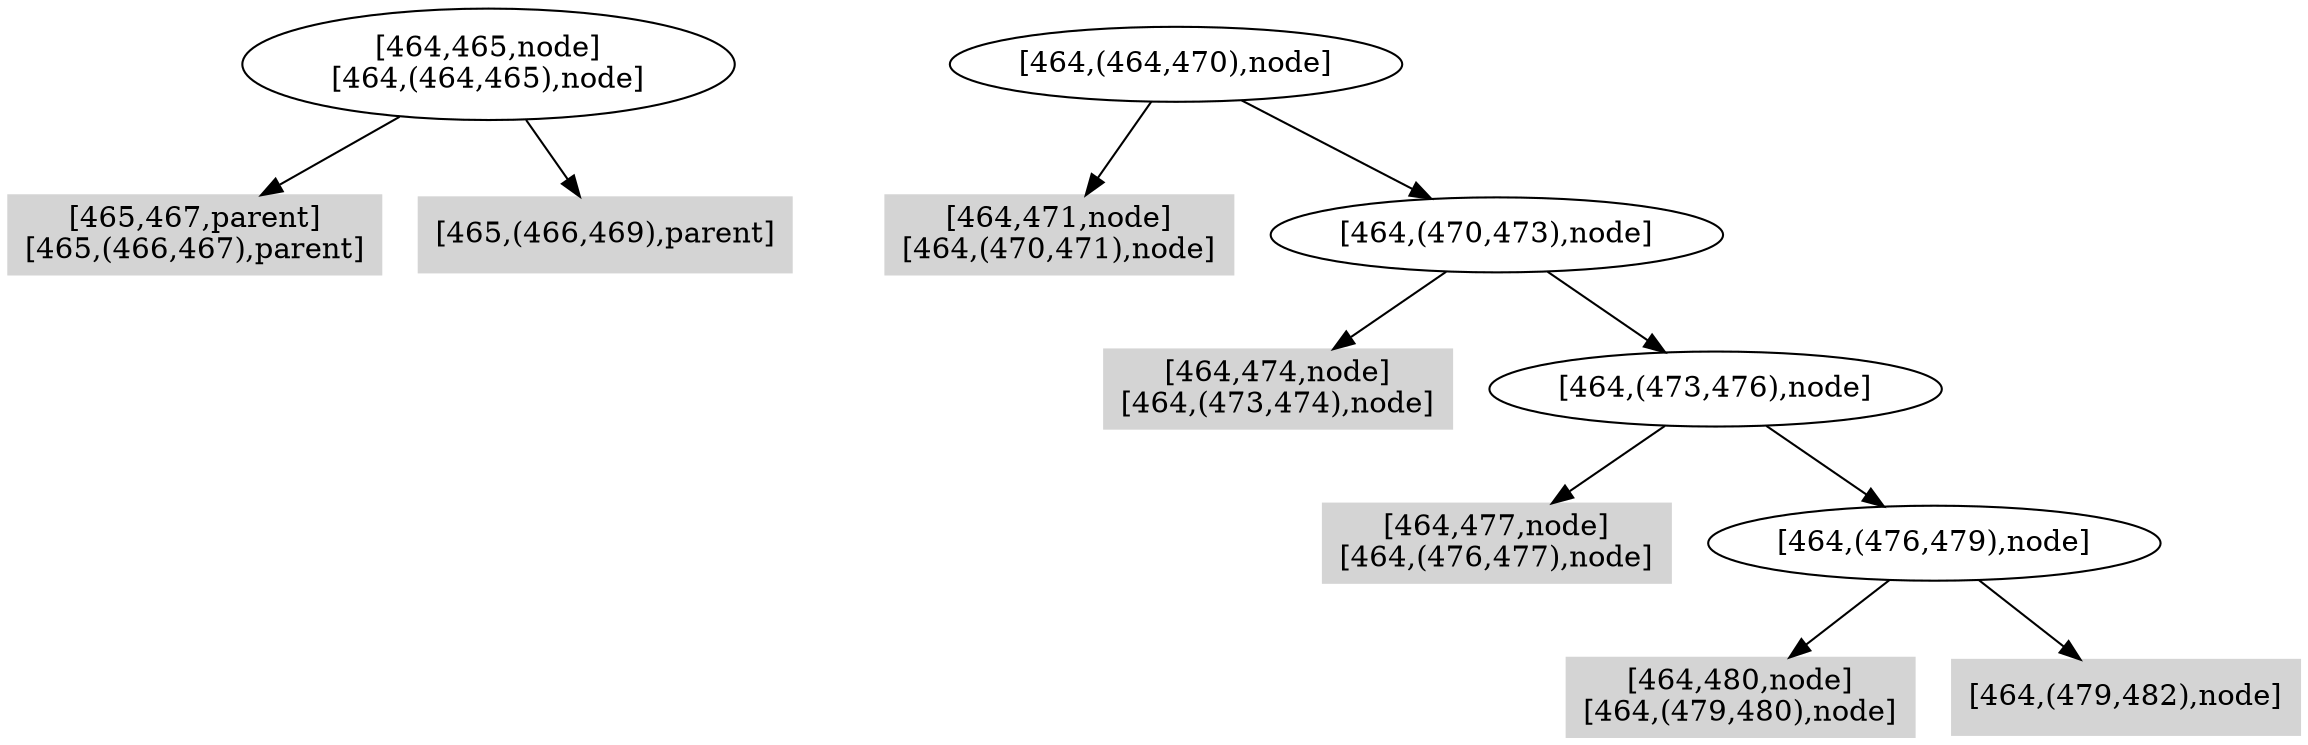 digraph { 
195 [shape=box,style=filled,color=".0 .0 .83",label="[465,467,parent]\n[465,(466,467),parent]"];
196 [shape=box,style=filled,color=".0 .0 .83",label="[465,(466,469),parent]"];
197 [label="[464,465,node]\n[464,(464,465),node]"];
198 [shape=box,style=filled,color=".0 .0 .83",label="[464,471,node]\n[464,(470,471),node]"];
199 [shape=box,style=filled,color=".0 .0 .83",label="[464,474,node]\n[464,(473,474),node]"];
200 [shape=box,style=filled,color=".0 .0 .83",label="[464,477,node]\n[464,(476,477),node]"];
201 [shape=box,style=filled,color=".0 .0 .83",label="[464,480,node]\n[464,(479,480),node]"];
202 [shape=box,style=filled,color=".0 .0 .83",label="[464,(479,482),node]"];
203 [label="[464,(476,479),node]"];
204 [label="[464,(473,476),node]"];
205 [label="[464,(470,473),node]"];
206 [label="[464,(464,470),node]"];
197 -> 195;
197 -> 196;
203 -> 201;
203 -> 202;
204 -> 200;
204 -> 203;
205 -> 199;
205 -> 204;
206 -> 198;
206 -> 205;
}